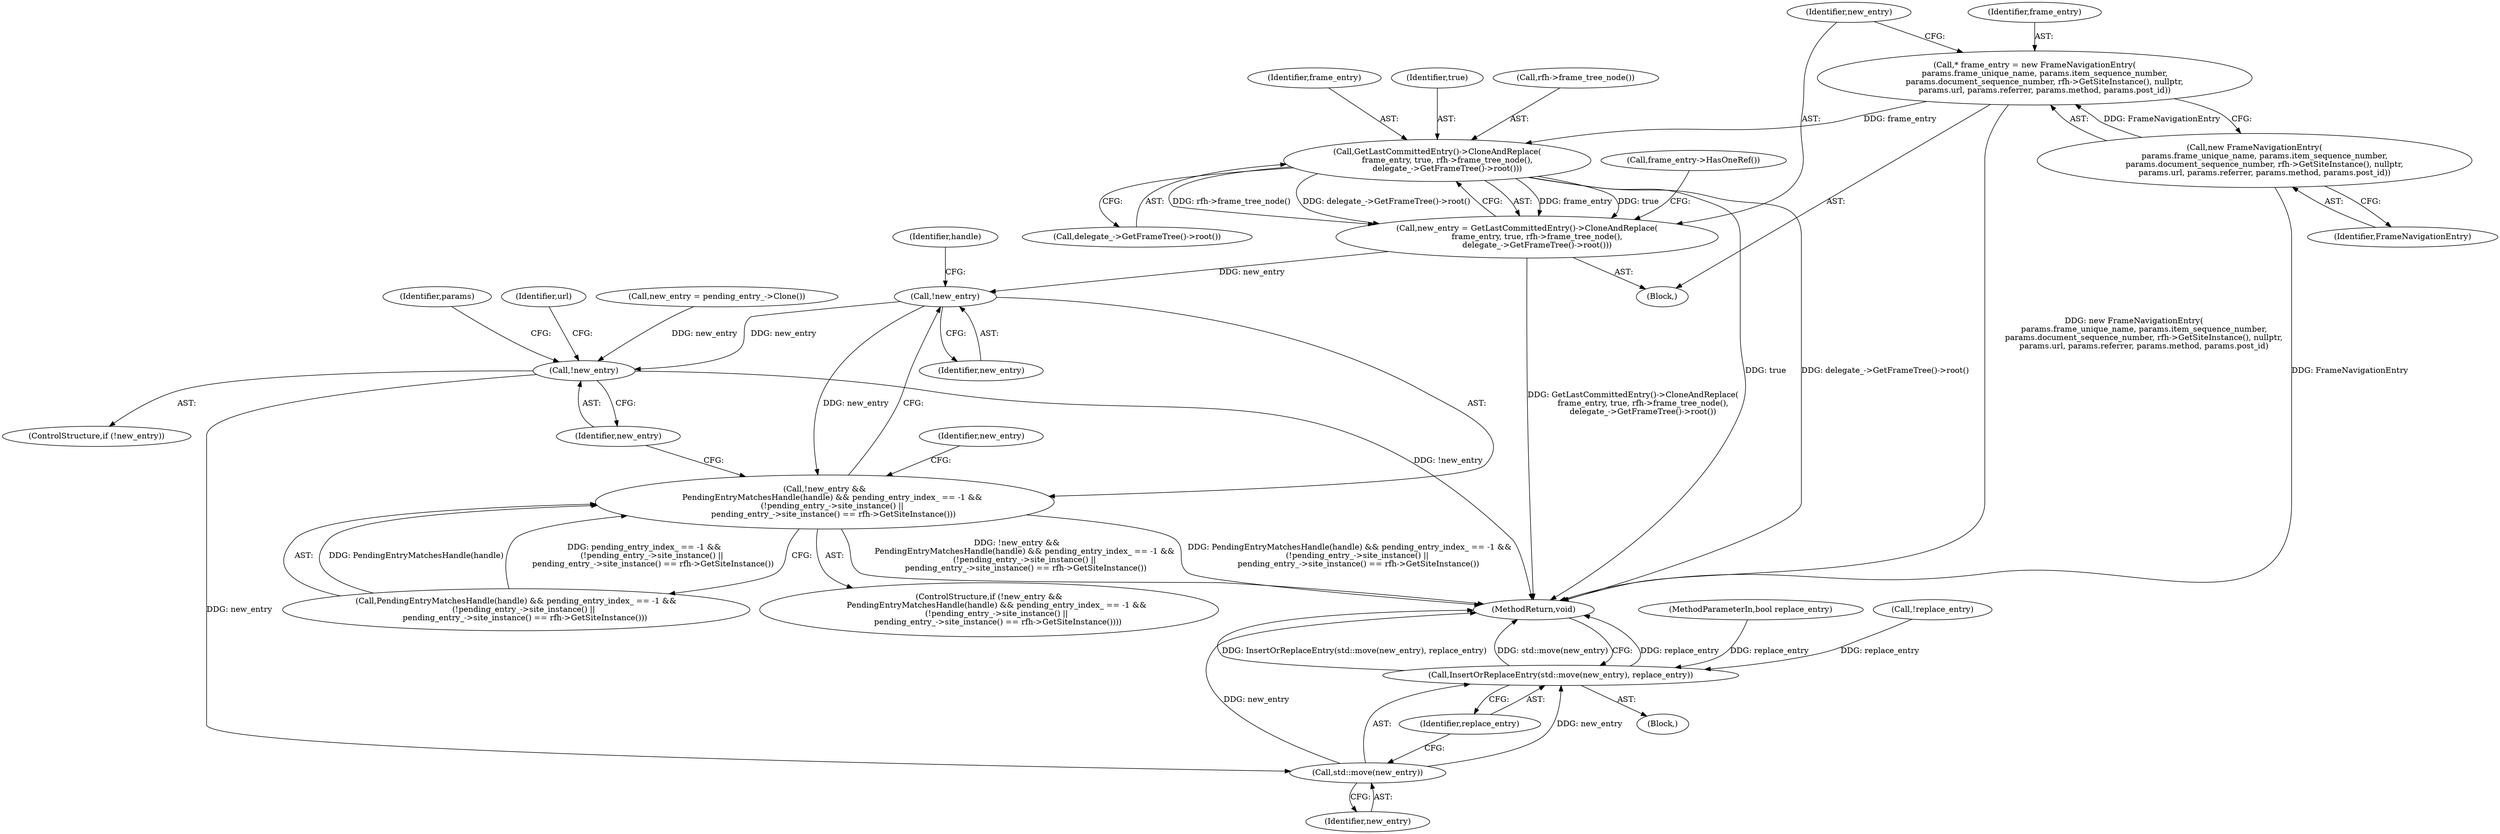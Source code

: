 digraph "0_Chrome_c32cd2069ae8062b52e5b7b1faf5936bd71a583a_0@pointer" {
"1000124" [label="(Call,GetLastCommittedEntry()->CloneAndReplace(\n        frame_entry, true, rfh->frame_tree_node(),\n        delegate_->GetFrameTree()->root()))"];
"1000118" [label="(Call,* frame_entry = new FrameNavigationEntry(\n        params.frame_unique_name, params.item_sequence_number,\n        params.document_sequence_number, rfh->GetSiteInstance(), nullptr,\n        params.url, params.referrer, params.method, params.post_id))"];
"1000120" [label="(Call,new FrameNavigationEntry(\n        params.frame_unique_name, params.item_sequence_number,\n        params.document_sequence_number, rfh->GetSiteInstance(), nullptr,\n        params.url, params.referrer, params.method, params.post_id))"];
"1000122" [label="(Call,new_entry = GetLastCommittedEntry()->CloneAndReplace(\n        frame_entry, true, rfh->frame_tree_node(),\n        delegate_->GetFrameTree()->root()))"];
"1000141" [label="(Call,!new_entry)"];
"1000140" [label="(Call,!new_entry &&\n      PendingEntryMatchesHandle(handle) && pending_entry_index_ == -1 &&\n      (!pending_entry_->site_instance() ||\n       pending_entry_->site_instance() == rfh->GetSiteInstance()))"];
"1000168" [label="(Call,!new_entry)"];
"1000288" [label="(Call,std::move(new_entry))"];
"1000287" [label="(Call,InsertOrReplaceEntry(std::move(new_entry), replace_entry))"];
"1000121" [label="(Identifier,FrameNavigationEntry)"];
"1000104" [label="(MethodParameterIn,bool replace_entry)"];
"1000126" [label="(Identifier,true)"];
"1000124" [label="(Call,GetLastCommittedEntry()->CloneAndReplace(\n        frame_entry, true, rfh->frame_tree_node(),\n        delegate_->GetFrameTree()->root()))"];
"1000158" [label="(Call,new_entry = pending_entry_->Clone())"];
"1000290" [label="(Identifier,replace_entry)"];
"1000145" [label="(Identifier,handle)"];
"1000106" [label="(Block,)"];
"1000291" [label="(MethodReturn,void)"];
"1000130" [label="(Call,frame_entry->HasOneRef())"];
"1000274" [label="(Call,!replace_entry)"];
"1000168" [label="(Call,!new_entry)"];
"1000140" [label="(Call,!new_entry &&\n      PendingEntryMatchesHandle(handle) && pending_entry_index_ == -1 &&\n      (!pending_entry_->site_instance() ||\n       pending_entry_->site_instance() == rfh->GetSiteInstance()))"];
"1000169" [label="(Identifier,new_entry)"];
"1000122" [label="(Call,new_entry = GetLastCommittedEntry()->CloneAndReplace(\n        frame_entry, true, rfh->frame_tree_node(),\n        delegate_->GetFrameTree()->root()))"];
"1000116" [label="(Block,)"];
"1000198" [label="(Identifier,params)"];
"1000118" [label="(Call,* frame_entry = new FrameNavigationEntry(\n        params.frame_unique_name, params.item_sequence_number,\n        params.document_sequence_number, rfh->GetSiteInstance(), nullptr,\n        params.url, params.referrer, params.method, params.post_id))"];
"1000119" [label="(Identifier,frame_entry)"];
"1000120" [label="(Call,new FrameNavigationEntry(\n        params.frame_unique_name, params.item_sequence_number,\n        params.document_sequence_number, rfh->GetSiteInstance(), nullptr,\n        params.url, params.referrer, params.method, params.post_id))"];
"1000142" [label="(Identifier,new_entry)"];
"1000139" [label="(ControlStructure,if (!new_entry &&\n      PendingEntryMatchesHandle(handle) && pending_entry_index_ == -1 &&\n      (!pending_entry_->site_instance() ||\n       pending_entry_->site_instance() == rfh->GetSiteInstance())))"];
"1000159" [label="(Identifier,new_entry)"];
"1000127" [label="(Call,rfh->frame_tree_node())"];
"1000123" [label="(Identifier,new_entry)"];
"1000141" [label="(Call,!new_entry)"];
"1000143" [label="(Call,PendingEntryMatchesHandle(handle) && pending_entry_index_ == -1 &&\n      (!pending_entry_->site_instance() ||\n       pending_entry_->site_instance() == rfh->GetSiteInstance()))"];
"1000125" [label="(Identifier,frame_entry)"];
"1000173" [label="(Identifier,url)"];
"1000287" [label="(Call,InsertOrReplaceEntry(std::move(new_entry), replace_entry))"];
"1000128" [label="(Call,delegate_->GetFrameTree()->root())"];
"1000167" [label="(ControlStructure,if (!new_entry))"];
"1000288" [label="(Call,std::move(new_entry))"];
"1000289" [label="(Identifier,new_entry)"];
"1000124" -> "1000122"  [label="AST: "];
"1000124" -> "1000128"  [label="CFG: "];
"1000125" -> "1000124"  [label="AST: "];
"1000126" -> "1000124"  [label="AST: "];
"1000127" -> "1000124"  [label="AST: "];
"1000128" -> "1000124"  [label="AST: "];
"1000122" -> "1000124"  [label="CFG: "];
"1000124" -> "1000291"  [label="DDG: true"];
"1000124" -> "1000291"  [label="DDG: delegate_->GetFrameTree()->root()"];
"1000124" -> "1000122"  [label="DDG: frame_entry"];
"1000124" -> "1000122"  [label="DDG: true"];
"1000124" -> "1000122"  [label="DDG: rfh->frame_tree_node()"];
"1000124" -> "1000122"  [label="DDG: delegate_->GetFrameTree()->root()"];
"1000118" -> "1000124"  [label="DDG: frame_entry"];
"1000118" -> "1000116"  [label="AST: "];
"1000118" -> "1000120"  [label="CFG: "];
"1000119" -> "1000118"  [label="AST: "];
"1000120" -> "1000118"  [label="AST: "];
"1000123" -> "1000118"  [label="CFG: "];
"1000118" -> "1000291"  [label="DDG: new FrameNavigationEntry(\n        params.frame_unique_name, params.item_sequence_number,\n        params.document_sequence_number, rfh->GetSiteInstance(), nullptr,\n        params.url, params.referrer, params.method, params.post_id)"];
"1000120" -> "1000118"  [label="DDG: FrameNavigationEntry"];
"1000120" -> "1000121"  [label="CFG: "];
"1000121" -> "1000120"  [label="AST: "];
"1000120" -> "1000291"  [label="DDG: FrameNavigationEntry"];
"1000122" -> "1000116"  [label="AST: "];
"1000123" -> "1000122"  [label="AST: "];
"1000130" -> "1000122"  [label="CFG: "];
"1000122" -> "1000291"  [label="DDG: GetLastCommittedEntry()->CloneAndReplace(\n        frame_entry, true, rfh->frame_tree_node(),\n        delegate_->GetFrameTree()->root())"];
"1000122" -> "1000141"  [label="DDG: new_entry"];
"1000141" -> "1000140"  [label="AST: "];
"1000141" -> "1000142"  [label="CFG: "];
"1000142" -> "1000141"  [label="AST: "];
"1000145" -> "1000141"  [label="CFG: "];
"1000140" -> "1000141"  [label="CFG: "];
"1000141" -> "1000140"  [label="DDG: new_entry"];
"1000141" -> "1000168"  [label="DDG: new_entry"];
"1000140" -> "1000139"  [label="AST: "];
"1000140" -> "1000143"  [label="CFG: "];
"1000143" -> "1000140"  [label="AST: "];
"1000159" -> "1000140"  [label="CFG: "];
"1000169" -> "1000140"  [label="CFG: "];
"1000140" -> "1000291"  [label="DDG: !new_entry &&\n      PendingEntryMatchesHandle(handle) && pending_entry_index_ == -1 &&\n      (!pending_entry_->site_instance() ||\n       pending_entry_->site_instance() == rfh->GetSiteInstance())"];
"1000140" -> "1000291"  [label="DDG: PendingEntryMatchesHandle(handle) && pending_entry_index_ == -1 &&\n      (!pending_entry_->site_instance() ||\n       pending_entry_->site_instance() == rfh->GetSiteInstance())"];
"1000143" -> "1000140"  [label="DDG: PendingEntryMatchesHandle(handle)"];
"1000143" -> "1000140"  [label="DDG: pending_entry_index_ == -1 &&\n      (!pending_entry_->site_instance() ||\n       pending_entry_->site_instance() == rfh->GetSiteInstance())"];
"1000168" -> "1000167"  [label="AST: "];
"1000168" -> "1000169"  [label="CFG: "];
"1000169" -> "1000168"  [label="AST: "];
"1000173" -> "1000168"  [label="CFG: "];
"1000198" -> "1000168"  [label="CFG: "];
"1000168" -> "1000291"  [label="DDG: !new_entry"];
"1000158" -> "1000168"  [label="DDG: new_entry"];
"1000168" -> "1000288"  [label="DDG: new_entry"];
"1000288" -> "1000287"  [label="AST: "];
"1000288" -> "1000289"  [label="CFG: "];
"1000289" -> "1000288"  [label="AST: "];
"1000290" -> "1000288"  [label="CFG: "];
"1000288" -> "1000291"  [label="DDG: new_entry"];
"1000288" -> "1000287"  [label="DDG: new_entry"];
"1000287" -> "1000106"  [label="AST: "];
"1000287" -> "1000290"  [label="CFG: "];
"1000290" -> "1000287"  [label="AST: "];
"1000291" -> "1000287"  [label="CFG: "];
"1000287" -> "1000291"  [label="DDG: replace_entry"];
"1000287" -> "1000291"  [label="DDG: InsertOrReplaceEntry(std::move(new_entry), replace_entry)"];
"1000287" -> "1000291"  [label="DDG: std::move(new_entry)"];
"1000274" -> "1000287"  [label="DDG: replace_entry"];
"1000104" -> "1000287"  [label="DDG: replace_entry"];
}
